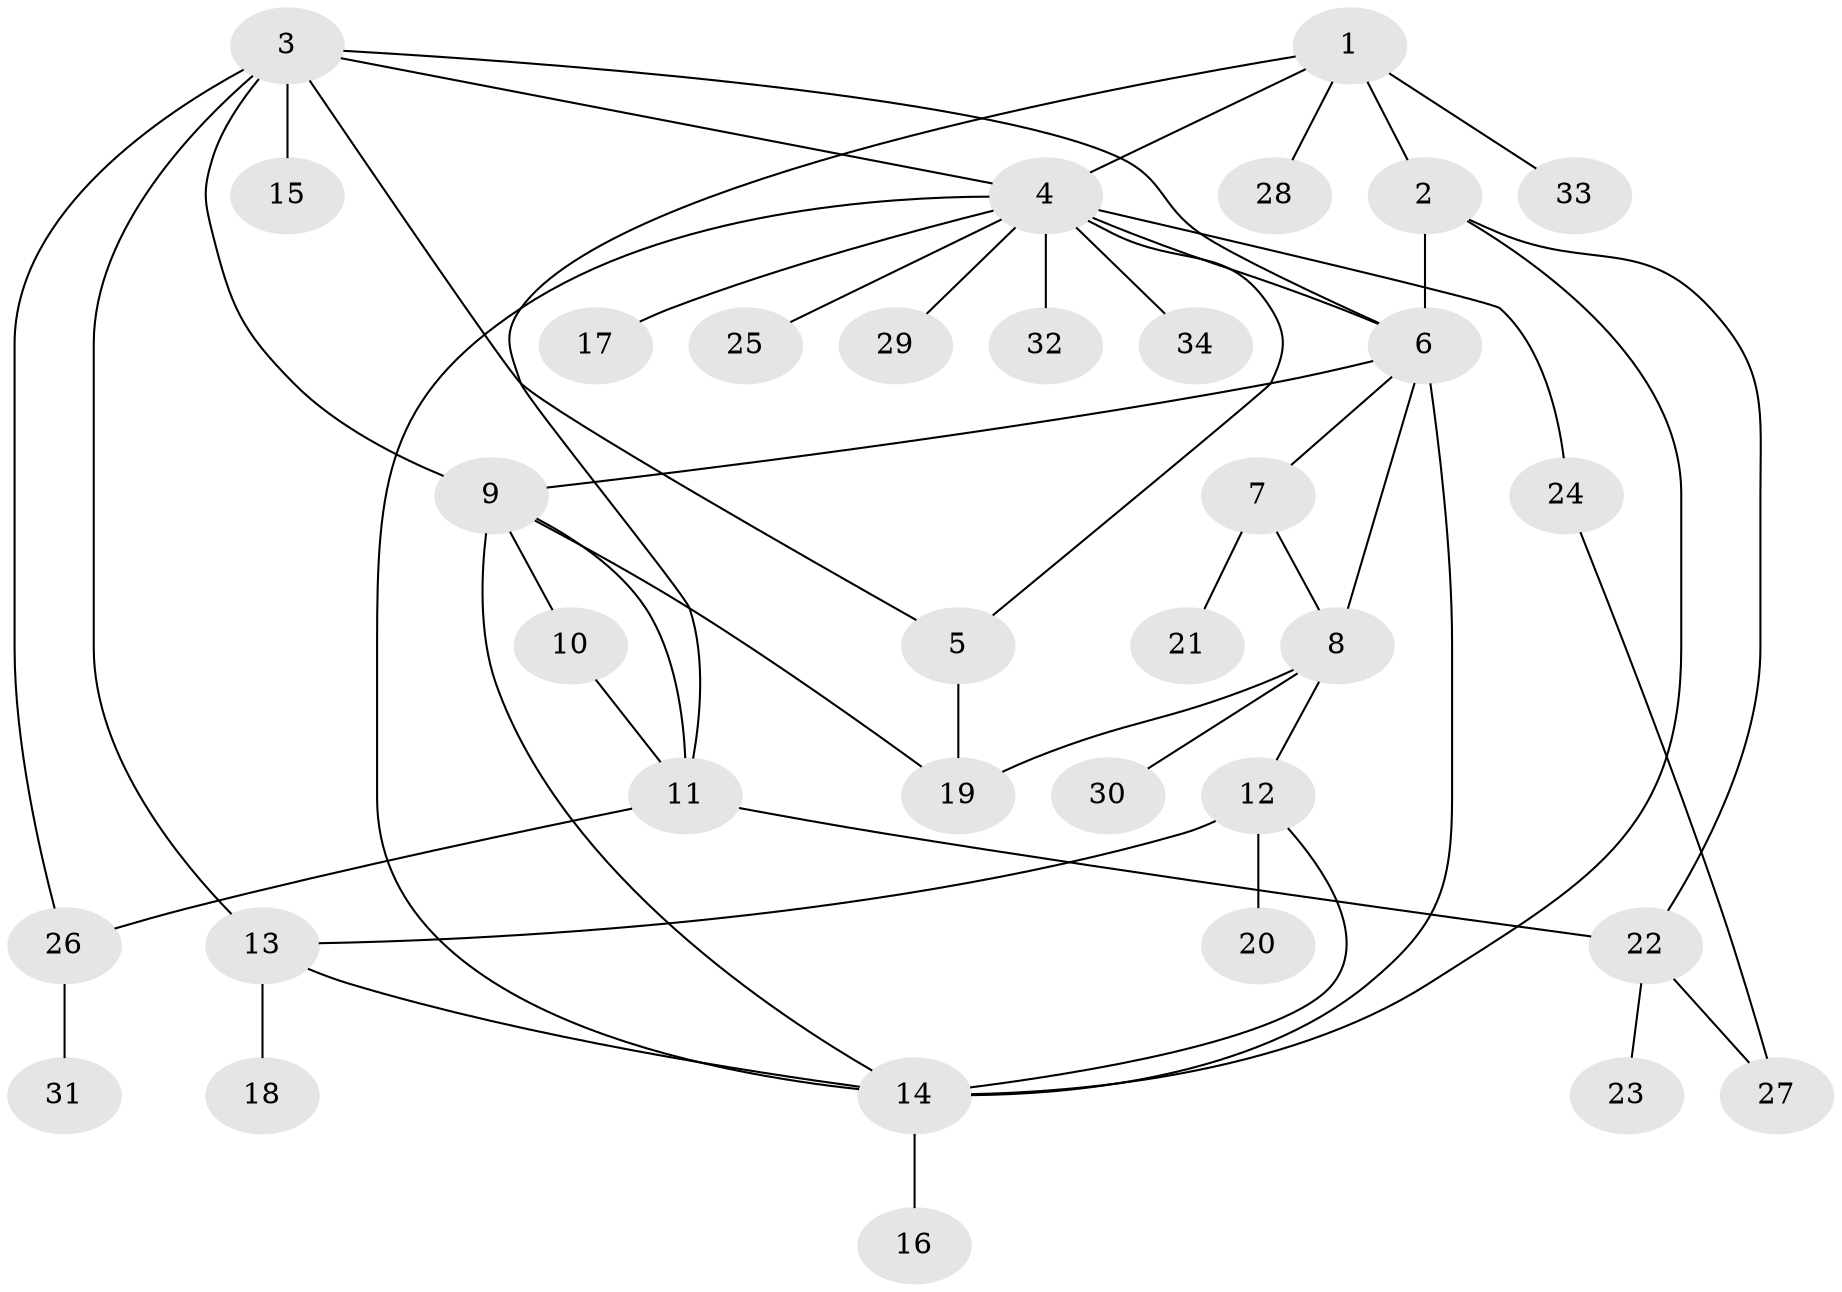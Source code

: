 // original degree distribution, {7: 0.04477611940298507, 2: 0.16417910447761194, 5: 0.05970149253731343, 12: 0.029850746268656716, 3: 0.1044776119402985, 4: 0.029850746268656716, 8: 0.014925373134328358, 10: 0.014925373134328358, 1: 0.5373134328358209}
// Generated by graph-tools (version 1.1) at 2025/37/03/09/25 02:37:23]
// undirected, 34 vertices, 51 edges
graph export_dot {
graph [start="1"]
  node [color=gray90,style=filled];
  1;
  2;
  3;
  4;
  5;
  6;
  7;
  8;
  9;
  10;
  11;
  12;
  13;
  14;
  15;
  16;
  17;
  18;
  19;
  20;
  21;
  22;
  23;
  24;
  25;
  26;
  27;
  28;
  29;
  30;
  31;
  32;
  33;
  34;
  1 -- 2 [weight=2.0];
  1 -- 4 [weight=1.0];
  1 -- 11 [weight=1.0];
  1 -- 28 [weight=1.0];
  1 -- 33 [weight=1.0];
  2 -- 6 [weight=1.0];
  2 -- 14 [weight=1.0];
  2 -- 22 [weight=1.0];
  3 -- 4 [weight=1.0];
  3 -- 5 [weight=1.0];
  3 -- 6 [weight=1.0];
  3 -- 9 [weight=1.0];
  3 -- 13 [weight=1.0];
  3 -- 15 [weight=1.0];
  3 -- 26 [weight=1.0];
  4 -- 5 [weight=1.0];
  4 -- 6 [weight=1.0];
  4 -- 14 [weight=1.0];
  4 -- 17 [weight=1.0];
  4 -- 24 [weight=1.0];
  4 -- 25 [weight=1.0];
  4 -- 29 [weight=1.0];
  4 -- 32 [weight=1.0];
  4 -- 34 [weight=1.0];
  5 -- 19 [weight=4.0];
  6 -- 7 [weight=1.0];
  6 -- 8 [weight=5.0];
  6 -- 9 [weight=1.0];
  6 -- 14 [weight=1.0];
  7 -- 8 [weight=1.0];
  7 -- 21 [weight=1.0];
  8 -- 12 [weight=1.0];
  8 -- 19 [weight=1.0];
  8 -- 30 [weight=1.0];
  9 -- 10 [weight=1.0];
  9 -- 11 [weight=1.0];
  9 -- 14 [weight=1.0];
  9 -- 19 [weight=1.0];
  10 -- 11 [weight=1.0];
  11 -- 22 [weight=1.0];
  11 -- 26 [weight=1.0];
  12 -- 13 [weight=1.0];
  12 -- 14 [weight=1.0];
  12 -- 20 [weight=4.0];
  13 -- 14 [weight=1.0];
  13 -- 18 [weight=1.0];
  14 -- 16 [weight=3.0];
  22 -- 23 [weight=2.0];
  22 -- 27 [weight=1.0];
  24 -- 27 [weight=1.0];
  26 -- 31 [weight=1.0];
}
